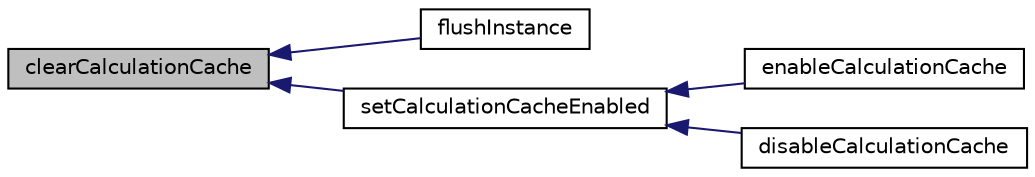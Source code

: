 digraph "clearCalculationCache"
{
  edge [fontname="Helvetica",fontsize="10",labelfontname="Helvetica",labelfontsize="10"];
  node [fontname="Helvetica",fontsize="10",shape=record];
  rankdir="LR";
  Node114 [label="clearCalculationCache",height=0.2,width=0.4,color="black", fillcolor="grey75", style="filled", fontcolor="black"];
  Node114 -> Node115 [dir="back",color="midnightblue",fontsize="10",style="solid",fontname="Helvetica"];
  Node115 [label="flushInstance",height=0.2,width=0.4,color="black", fillcolor="white", style="filled",URL="$class_p_h_p_excel___calculation.html#a4e879d50318875eb5a506a8a16d72a15"];
  Node114 -> Node116 [dir="back",color="midnightblue",fontsize="10",style="solid",fontname="Helvetica"];
  Node116 [label="setCalculationCacheEnabled",height=0.2,width=0.4,color="black", fillcolor="white", style="filled",URL="$class_p_h_p_excel___calculation.html#ac1d0ae10560d104d75c202e70e83d1f7"];
  Node116 -> Node117 [dir="back",color="midnightblue",fontsize="10",style="solid",fontname="Helvetica"];
  Node117 [label="enableCalculationCache",height=0.2,width=0.4,color="black", fillcolor="white", style="filled",URL="$class_p_h_p_excel___calculation.html#acc4a5c83423b7e5771167e1e8136f2c7"];
  Node116 -> Node118 [dir="back",color="midnightblue",fontsize="10",style="solid",fontname="Helvetica"];
  Node118 [label="disableCalculationCache",height=0.2,width=0.4,color="black", fillcolor="white", style="filled",URL="$class_p_h_p_excel___calculation.html#a31f86e8b1acc34583deeee06356c6d8e"];
}
